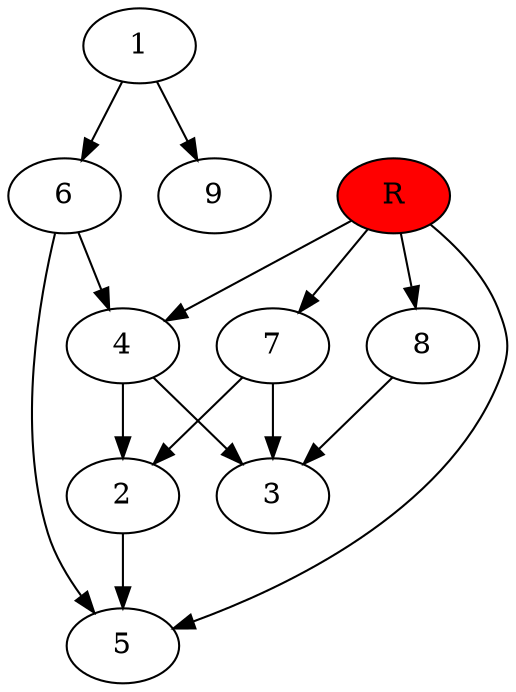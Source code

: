 digraph prb2774 {
	1
	2
	3
	4
	5
	6
	7
	8
	R [fillcolor="#ff0000" style=filled]
	1 -> 6
	1 -> 9
	2 -> 5
	4 -> 2
	4 -> 3
	6 -> 4
	6 -> 5
	7 -> 2
	7 -> 3
	8 -> 3
	R -> 4
	R -> 5
	R -> 7
	R -> 8
}
